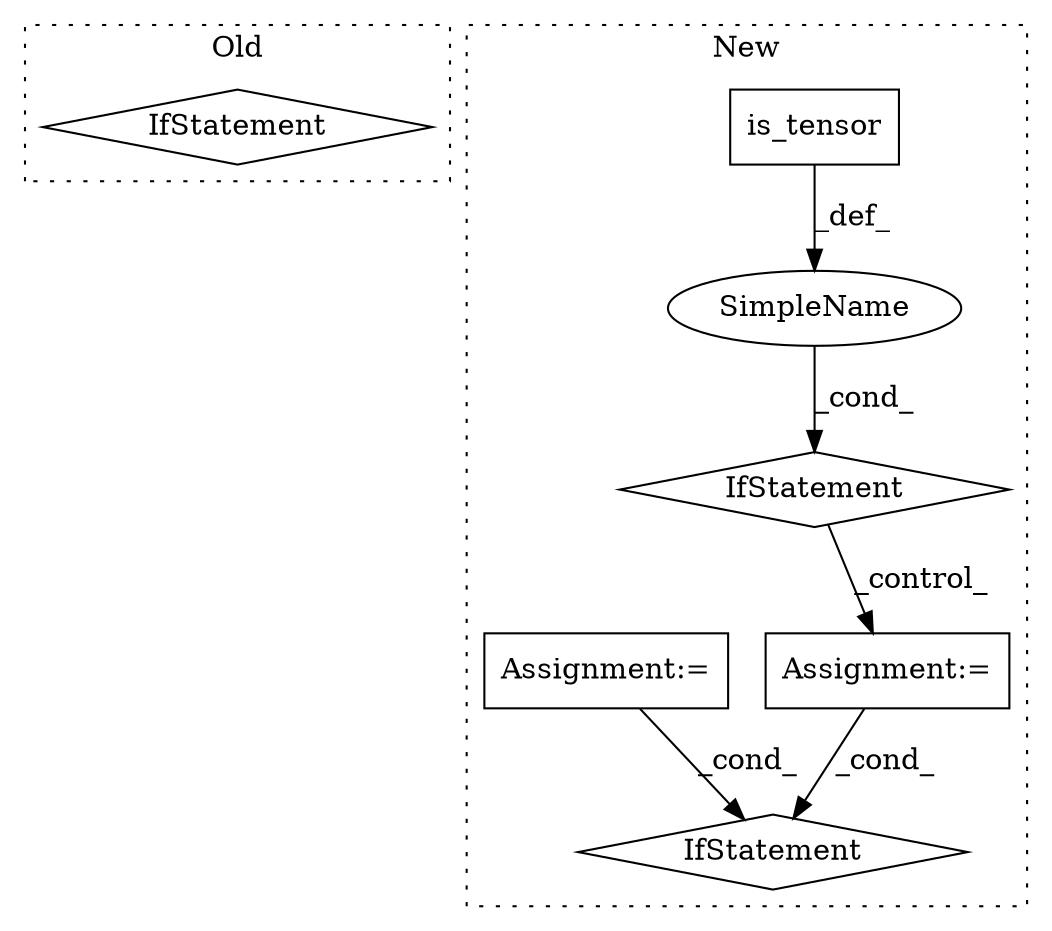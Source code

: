 digraph G {
subgraph cluster0 {
1 [label="IfStatement" a="25" s="1741" l="27" shape="diamond"];
label = "Old";
style="dotted";
}
subgraph cluster1 {
2 [label="is_tensor" a="32" s="1779,1793" l="10,1" shape="box"];
3 [label="IfStatement" a="25" s="1769,1794" l="4,2" shape="diamond"];
4 [label="Assignment:=" a="7" s="1817" l="1" shape="box"];
5 [label="SimpleName" a="42" s="" l="" shape="ellipse"];
6 [label="IfStatement" a="25" s="1899,1984" l="4,2" shape="diamond"];
7 [label="Assignment:=" a="7" s="1664" l="1" shape="box"];
label = "New";
style="dotted";
}
2 -> 5 [label="_def_"];
3 -> 4 [label="_control_"];
4 -> 6 [label="_cond_"];
5 -> 3 [label="_cond_"];
7 -> 6 [label="_cond_"];
}